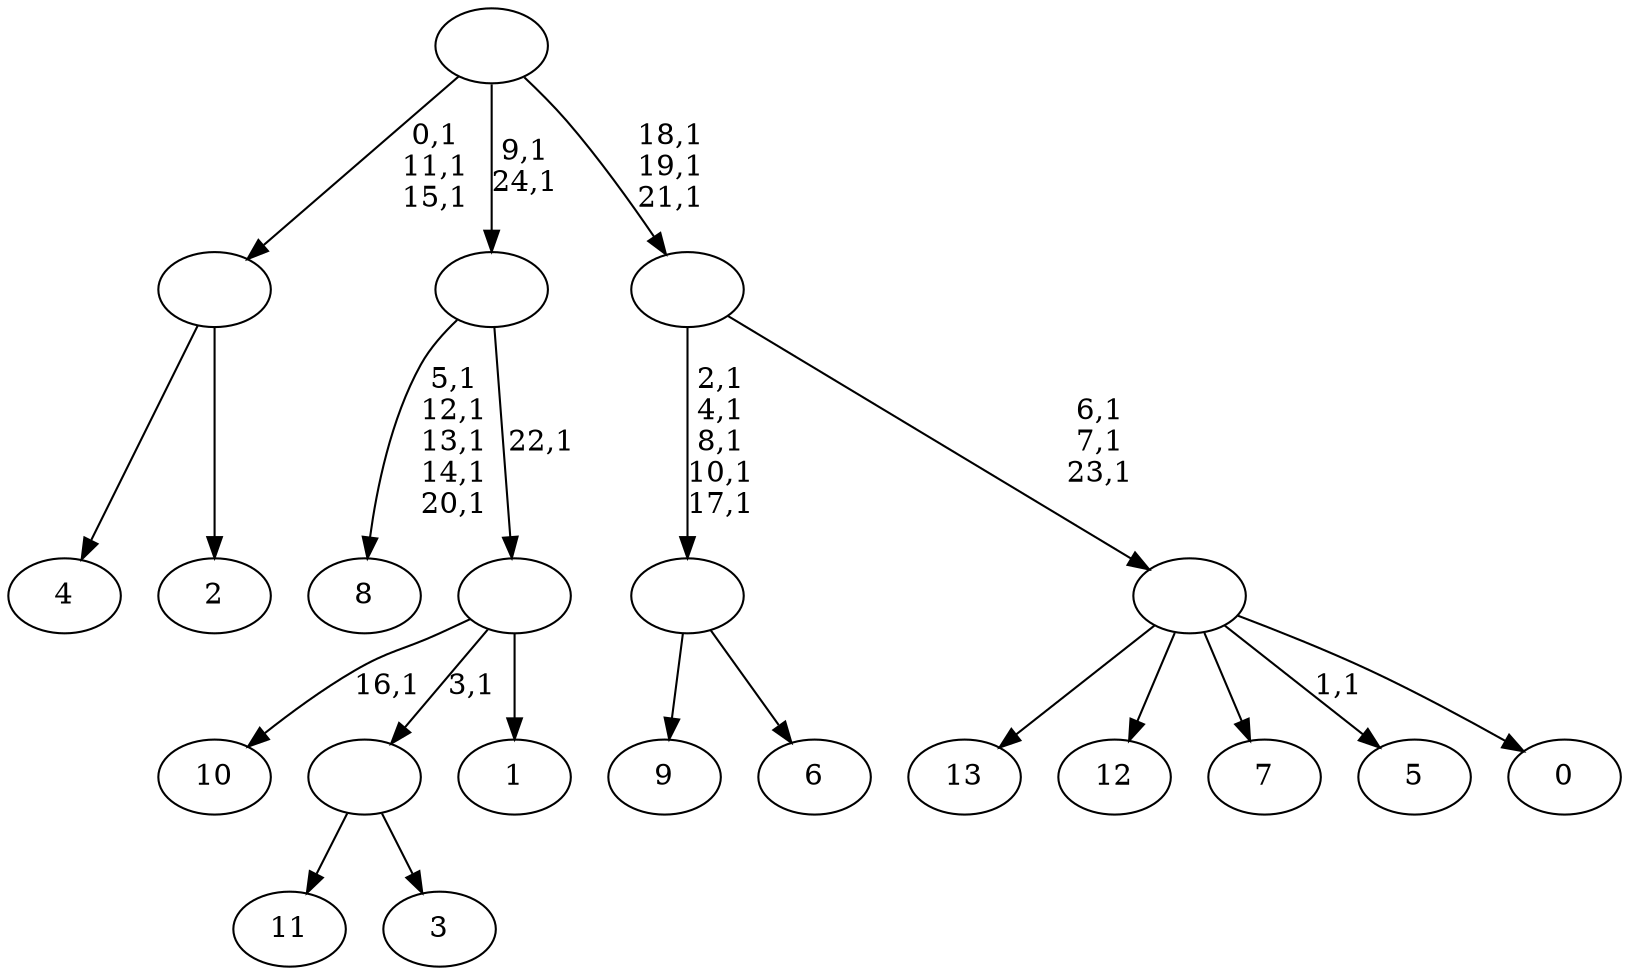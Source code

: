 digraph T {
	39 [label="13"]
	38 [label="12"]
	37 [label="11"]
	36 [label="10"]
	34 [label="9"]
	33 [label="8"]
	27 [label="7"]
	26 [label="6"]
	25 [label=""]
	20 [label="5"]
	18 [label="4"]
	17 [label="3"]
	16 [label=""]
	15 [label="2"]
	14 [label=""]
	11 [label="1"]
	10 [label=""]
	9 [label=""]
	7 [label="0"]
	6 [label=""]
	3 [label=""]
	0 [label=""]
	25 -> 34 [label=""]
	25 -> 26 [label=""]
	16 -> 37 [label=""]
	16 -> 17 [label=""]
	14 -> 18 [label=""]
	14 -> 15 [label=""]
	10 -> 36 [label="16,1"]
	10 -> 16 [label="3,1"]
	10 -> 11 [label=""]
	9 -> 33 [label="5,1\n12,1\n13,1\n14,1\n20,1"]
	9 -> 10 [label="22,1"]
	6 -> 20 [label="1,1"]
	6 -> 39 [label=""]
	6 -> 38 [label=""]
	6 -> 27 [label=""]
	6 -> 7 [label=""]
	3 -> 6 [label="6,1\n7,1\n23,1"]
	3 -> 25 [label="2,1\n4,1\n8,1\n10,1\n17,1"]
	0 -> 3 [label="18,1\n19,1\n21,1"]
	0 -> 9 [label="9,1\n24,1"]
	0 -> 14 [label="0,1\n11,1\n15,1"]
}
